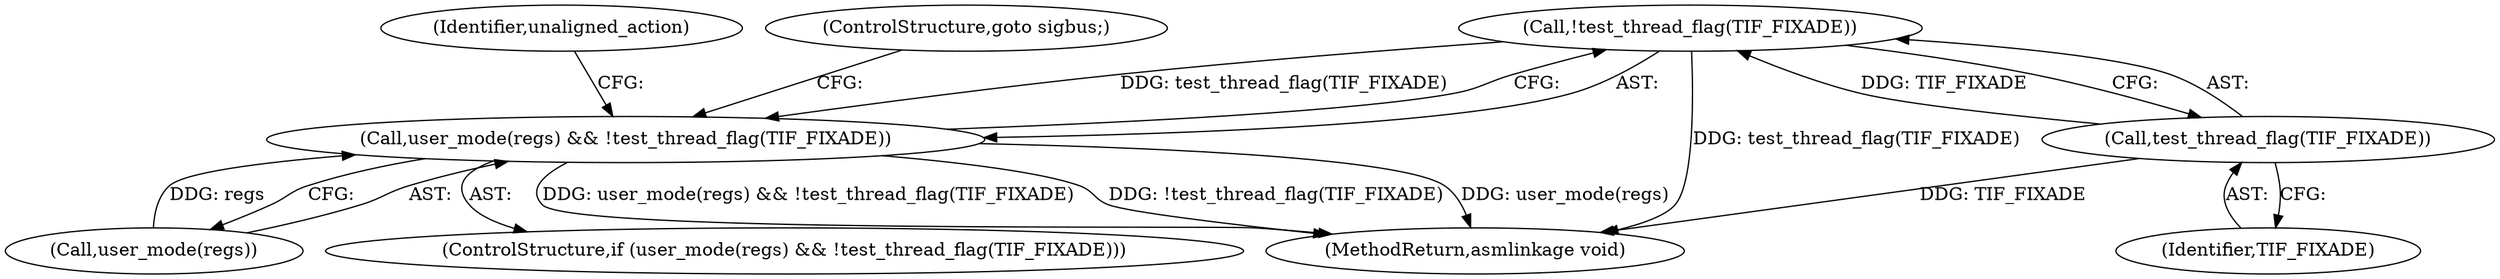 digraph "0_linux_a8b0ca17b80e92faab46ee7179ba9e99ccb61233_11@API" {
"1000140" [label="(Call,!test_thread_flag(TIF_FIXADE))"];
"1000141" [label="(Call,test_thread_flag(TIF_FIXADE))"];
"1000137" [label="(Call,user_mode(regs) && !test_thread_flag(TIF_FIXADE))"];
"1000183" [label="(MethodReturn,asmlinkage void)"];
"1000138" [label="(Call,user_mode(regs))"];
"1000141" [label="(Call,test_thread_flag(TIF_FIXADE))"];
"1000146" [label="(Identifier,unaligned_action)"];
"1000136" [label="(ControlStructure,if (user_mode(regs) && !test_thread_flag(TIF_FIXADE)))"];
"1000140" [label="(Call,!test_thread_flag(TIF_FIXADE))"];
"1000143" [label="(ControlStructure,goto sigbus;)"];
"1000142" [label="(Identifier,TIF_FIXADE)"];
"1000137" [label="(Call,user_mode(regs) && !test_thread_flag(TIF_FIXADE))"];
"1000140" -> "1000137"  [label="AST: "];
"1000140" -> "1000141"  [label="CFG: "];
"1000141" -> "1000140"  [label="AST: "];
"1000137" -> "1000140"  [label="CFG: "];
"1000140" -> "1000183"  [label="DDG: test_thread_flag(TIF_FIXADE)"];
"1000140" -> "1000137"  [label="DDG: test_thread_flag(TIF_FIXADE)"];
"1000141" -> "1000140"  [label="DDG: TIF_FIXADE"];
"1000141" -> "1000142"  [label="CFG: "];
"1000142" -> "1000141"  [label="AST: "];
"1000141" -> "1000183"  [label="DDG: TIF_FIXADE"];
"1000137" -> "1000136"  [label="AST: "];
"1000137" -> "1000138"  [label="CFG: "];
"1000138" -> "1000137"  [label="AST: "];
"1000143" -> "1000137"  [label="CFG: "];
"1000146" -> "1000137"  [label="CFG: "];
"1000137" -> "1000183"  [label="DDG: !test_thread_flag(TIF_FIXADE)"];
"1000137" -> "1000183"  [label="DDG: user_mode(regs)"];
"1000137" -> "1000183"  [label="DDG: user_mode(regs) && !test_thread_flag(TIF_FIXADE)"];
"1000138" -> "1000137"  [label="DDG: regs"];
}
